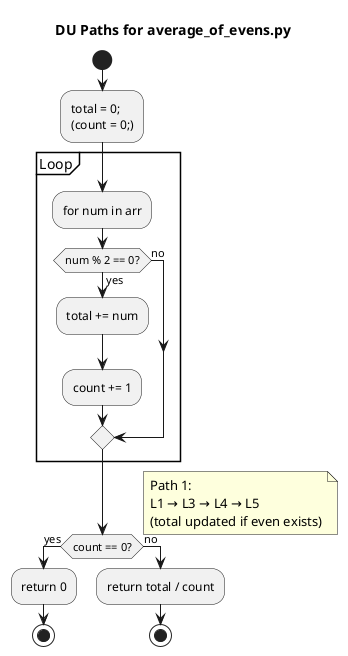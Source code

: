 @startuml
title DU Paths for average_of_evens.py

start

:total = 0;\n(count = 0;);

partition Loop {
    :for num in arr;
    if (num % 2 == 0?) then (yes)
        :total += num;
        :count += 1;
    else (no)
    endif
}

if (count == 0?) then (yes)
    :return 0;
    stop
else (no)
    :return total / count;
    stop
endif

' DU Path 1: total d1 L5 c-use
note right: Path 1:\nL1 → L3 → L4 → L5\n(total updated if even exists)

' DU Path 2: total d1 L9 c-use
note right: Path 2:\nL1 → L3 → L7 → L9\n(total not updated if no evens)

' DU Path 3: total d3 L9 c-use
note right: Path 3:\nL1 → L3 → L4 → L5 → L7 → L9\n(total updated then used)

' DU Path 4: count d2 L6 c-use
note right: Path 4:\nL2 → L3 → L4 → L6\n(count incremented if even exists)

' DU Path 5: count d2 L7 p-use
note right: Path 5:\nL2 → L3 → L7\n(count stays 0 if no evens)

' DU Path 6: count d2 L9 c-use
note right: Path 6:\nL2 → L3 → L7 → L9\n(count remains 0, division guarded)

' DU Path 7: count d4 L7 p-use
note right: Path 7:\nL2 → L3 → L4 → L6 → L7\n(count updated and checked)

' DU Path 8: count d4 L9 c-use
note right: Path 8:\nL2 → L3 → L4 → L6 → L7 → L9\n(count updated and used in return)

@enduml